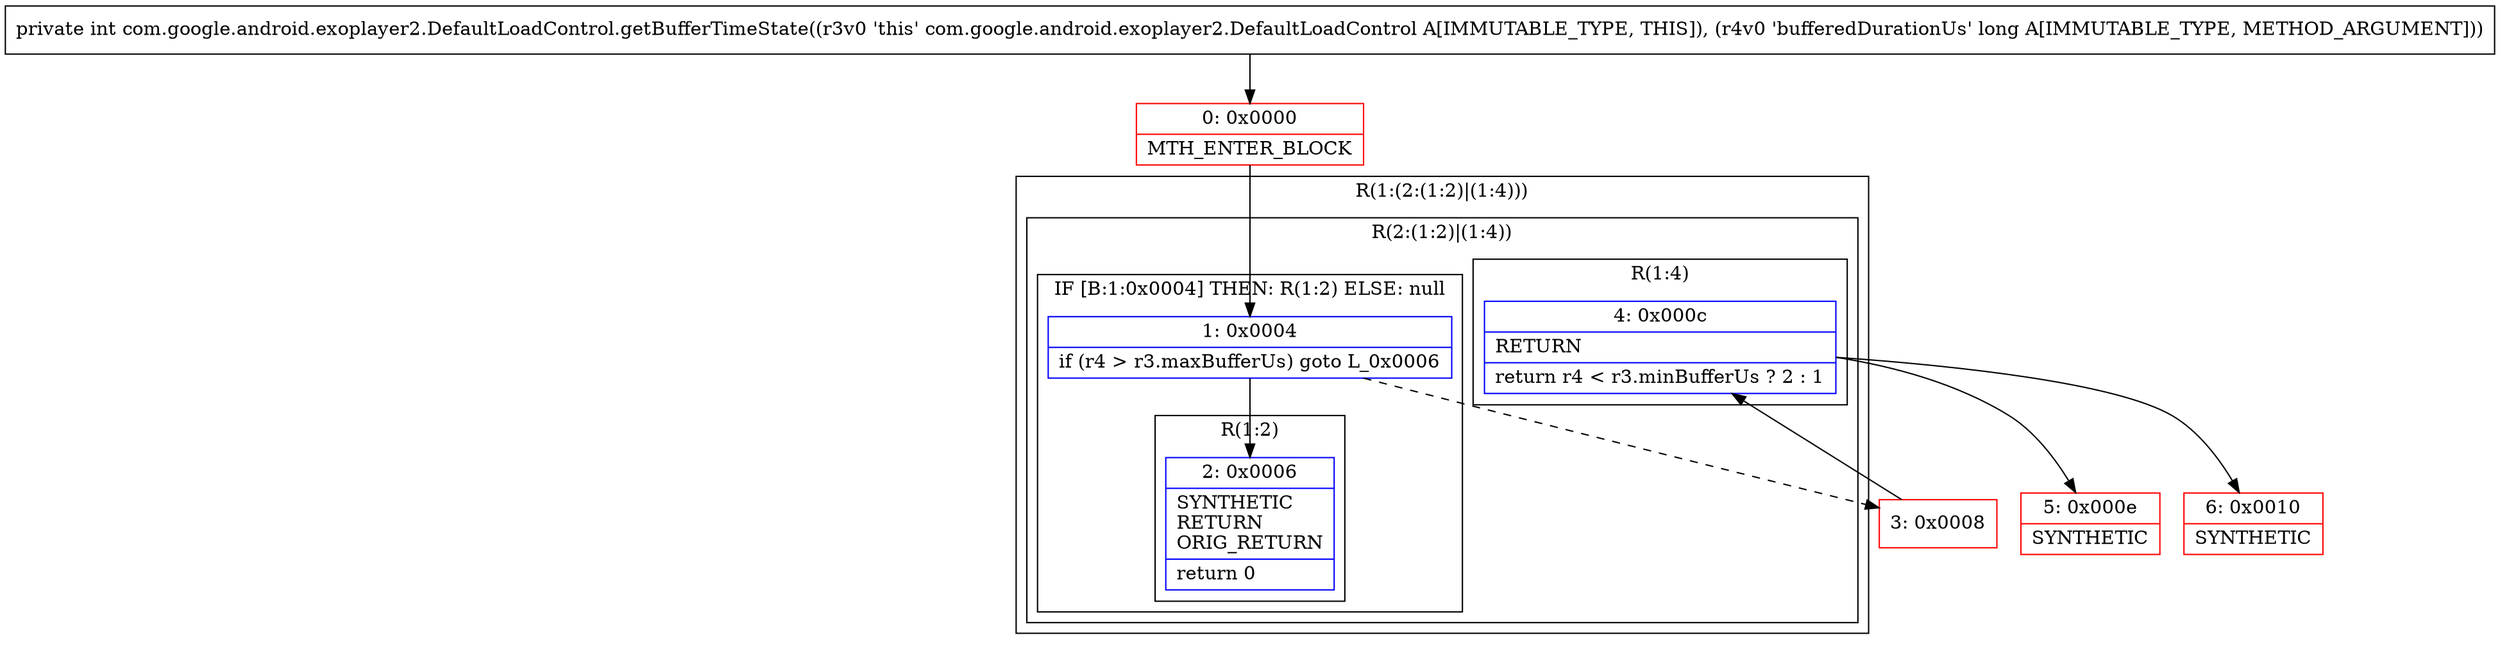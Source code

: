 digraph "CFG forcom.google.android.exoplayer2.DefaultLoadControl.getBufferTimeState(J)I" {
subgraph cluster_Region_1856836441 {
label = "R(1:(2:(1:2)|(1:4)))";
node [shape=record,color=blue];
subgraph cluster_Region_269371075 {
label = "R(2:(1:2)|(1:4))";
node [shape=record,color=blue];
subgraph cluster_IfRegion_361156180 {
label = "IF [B:1:0x0004] THEN: R(1:2) ELSE: null";
node [shape=record,color=blue];
Node_1 [shape=record,label="{1\:\ 0x0004|if (r4 \> r3.maxBufferUs) goto L_0x0006\l}"];
subgraph cluster_Region_1392555118 {
label = "R(1:2)";
node [shape=record,color=blue];
Node_2 [shape=record,label="{2\:\ 0x0006|SYNTHETIC\lRETURN\lORIG_RETURN\l|return 0\l}"];
}
}
subgraph cluster_Region_1429295756 {
label = "R(1:4)";
node [shape=record,color=blue];
Node_4 [shape=record,label="{4\:\ 0x000c|RETURN\l|return r4 \< r3.minBufferUs ? 2 : 1\l}"];
}
}
}
Node_0 [shape=record,color=red,label="{0\:\ 0x0000|MTH_ENTER_BLOCK\l}"];
Node_3 [shape=record,color=red,label="{3\:\ 0x0008}"];
Node_5 [shape=record,color=red,label="{5\:\ 0x000e|SYNTHETIC\l}"];
Node_6 [shape=record,color=red,label="{6\:\ 0x0010|SYNTHETIC\l}"];
MethodNode[shape=record,label="{private int com.google.android.exoplayer2.DefaultLoadControl.getBufferTimeState((r3v0 'this' com.google.android.exoplayer2.DefaultLoadControl A[IMMUTABLE_TYPE, THIS]), (r4v0 'bufferedDurationUs' long A[IMMUTABLE_TYPE, METHOD_ARGUMENT])) }"];
MethodNode -> Node_0;
Node_1 -> Node_2;
Node_1 -> Node_3[style=dashed];
Node_4 -> Node_5;
Node_4 -> Node_6;
Node_0 -> Node_1;
Node_3 -> Node_4;
}

